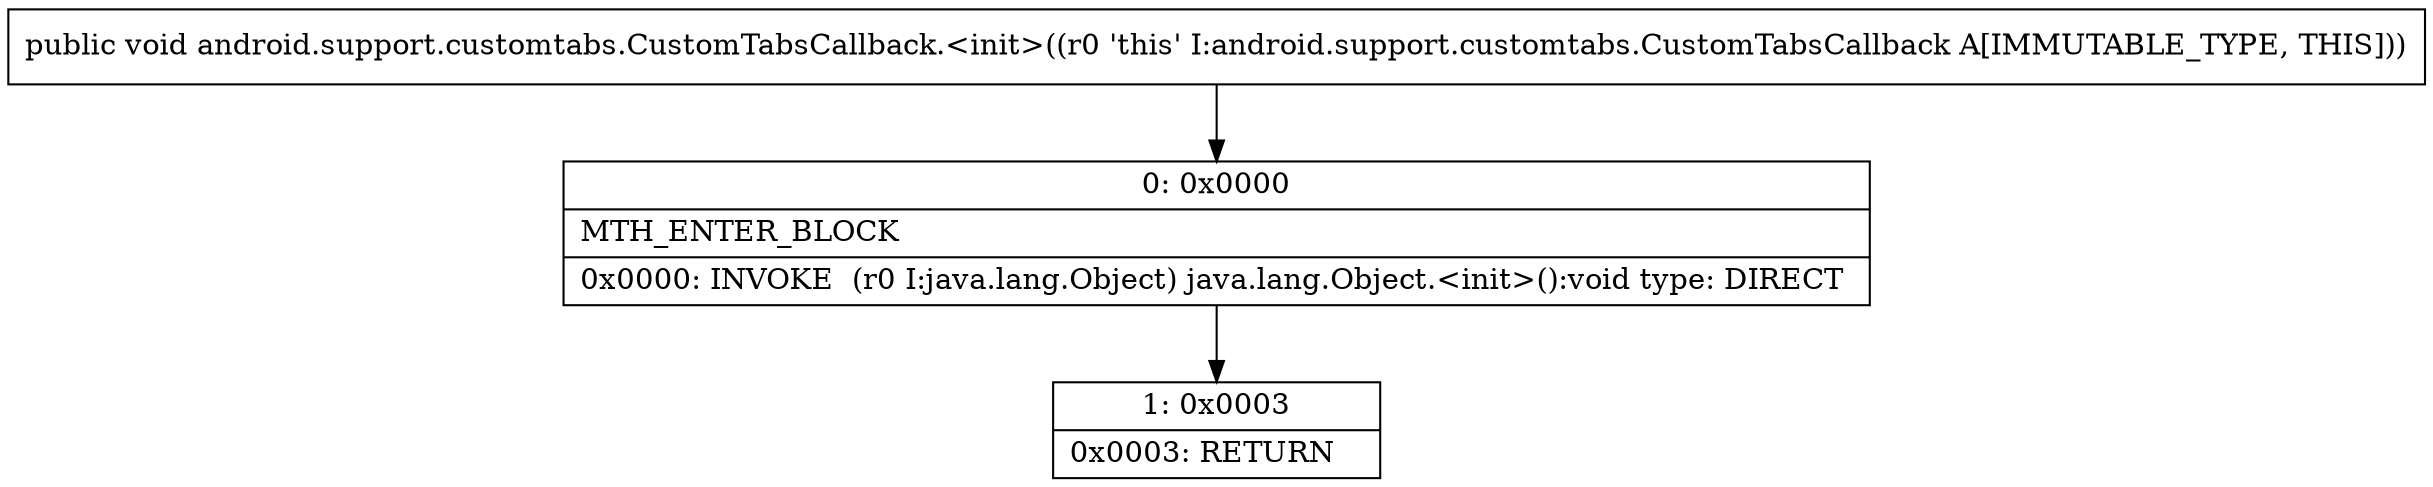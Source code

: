 digraph "CFG forandroid.support.customtabs.CustomTabsCallback.\<init\>()V" {
Node_0 [shape=record,label="{0\:\ 0x0000|MTH_ENTER_BLOCK\l|0x0000: INVOKE  (r0 I:java.lang.Object) java.lang.Object.\<init\>():void type: DIRECT \l}"];
Node_1 [shape=record,label="{1\:\ 0x0003|0x0003: RETURN   \l}"];
MethodNode[shape=record,label="{public void android.support.customtabs.CustomTabsCallback.\<init\>((r0 'this' I:android.support.customtabs.CustomTabsCallback A[IMMUTABLE_TYPE, THIS])) }"];
MethodNode -> Node_0;
Node_0 -> Node_1;
}

